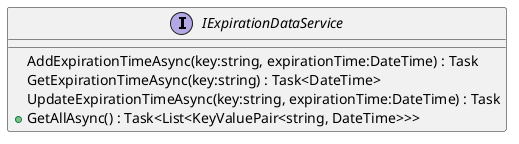 @startuml
interface IExpirationDataService {
    AddExpirationTimeAsync(key:string, expirationTime:DateTime) : Task
    GetExpirationTimeAsync(key:string) : Task<DateTime>
    UpdateExpirationTimeAsync(key:string, expirationTime:DateTime) : Task
    + GetAllAsync() : Task<List<KeyValuePair<string, DateTime>>>
}
@enduml
